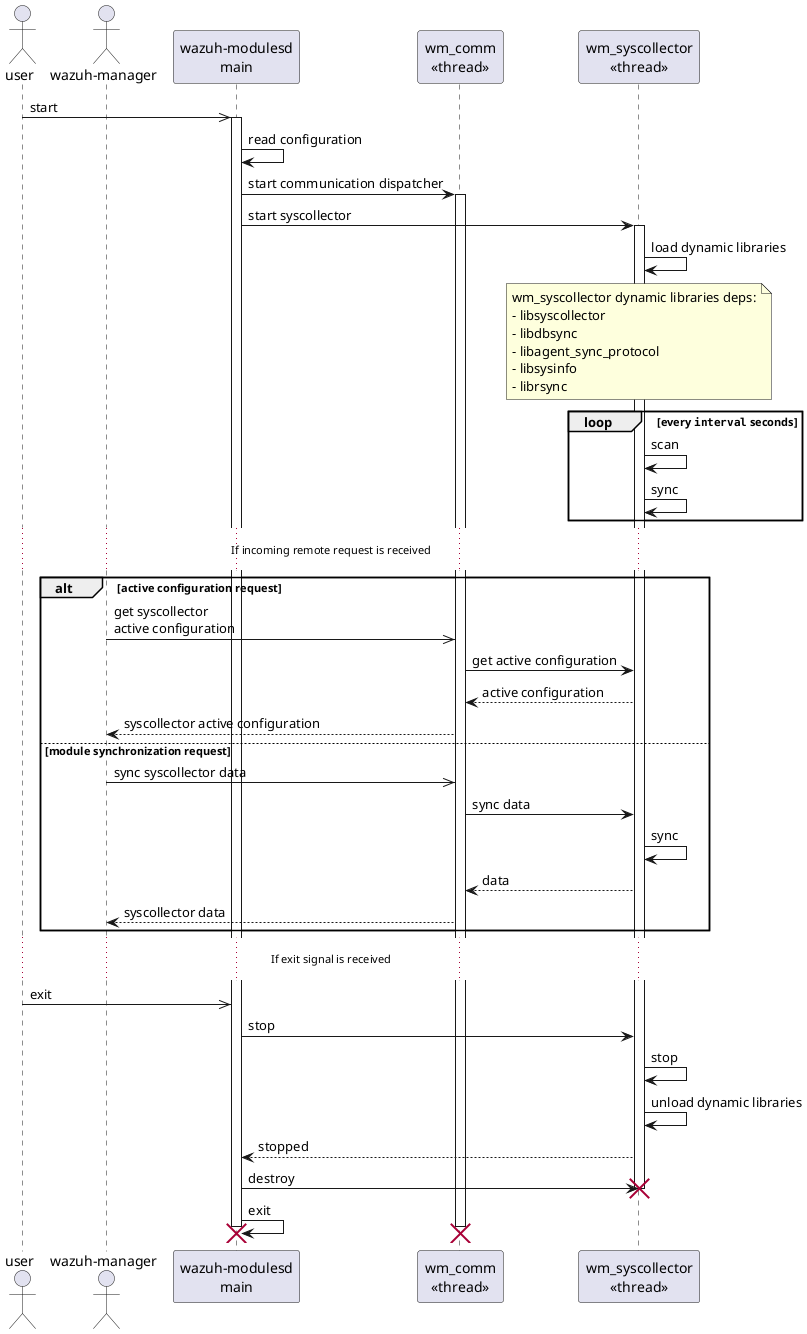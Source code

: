 ' Copyright (C) 2015, Wazuh Inc.
' Created by Wazuh, Inc. <info@wazuh.com>.
' This program is free software; you can redistribute it and/or modify it under the terms of GPLv2

@startuml wm-syscollector

actor user
actor "wazuh-manager" as manager
participant "wazuh-modulesd\nmain" as main
participant "wm_comm\n<<thread>>" as comm
participant "wm_syscollector\n<<thread>>" as wm_syscollector


user ->> main++: start
main -> main: read configuration
main -> comm++: start communication dispatcher
main -> wm_syscollector++: start syscollector
wm_syscollector -> wm_syscollector: load dynamic libraries
note over wm_syscollector
    wm_syscollector dynamic libraries deps:
    - libsyscollector
    - libdbsync
    - libagent_sync_protocol
    - libsysinfo
    - librsync
end note
loop every ""interval"" seconds
    wm_syscollector -> wm_syscollector: scan
    wm_syscollector -> wm_syscollector: sync
end
... If incoming remote request is received ...
alt active configuration request
    manager ->> comm: get syscollector\nactive configuration
    comm -> wm_syscollector: get active configuration
    comm <-- wm_syscollector: active configuration
    manager <-- comm: syscollector active configuration
else module synchronization request
    manager ->> comm: sync syscollector data
    comm -> wm_syscollector: sync data
    wm_syscollector -> wm_syscollector: sync
    comm <-- wm_syscollector: data
    manager <-- comm: syscollector data
end
... If exit signal is received ...

user ->> main: exit
main -> wm_syscollector: stop
wm_syscollector -> wm_syscollector: stop
wm_syscollector -> wm_syscollector: unload dynamic libraries
main <-- wm_syscollector: stopped
main -> wm_syscollector!!: destroy
main -> main!!:exit
destroy comm

@enduml
